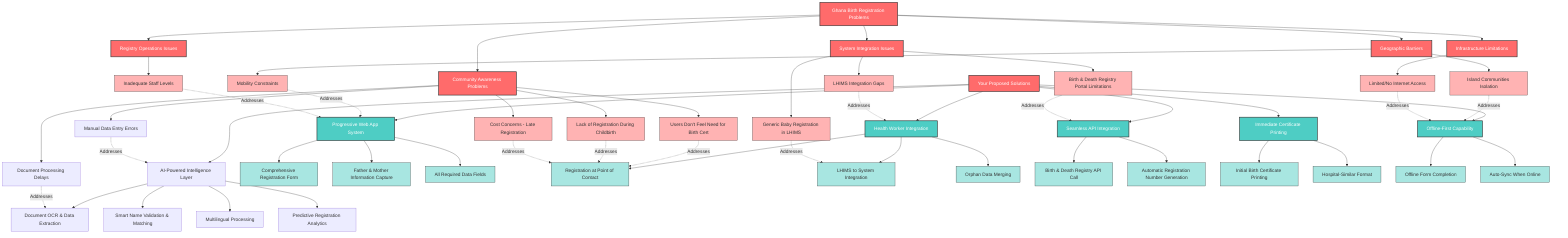graph TD
    %% Problems (Left Side)
    A[Ghana Birth Registration Problems] --> B[Geographic Barriers]
    A --> C[System Integration Issues]
    A --> D[Community Awareness Problems]
    A --> E[Infrastructure Limitations]
    A --> F[Registry Operations Issues]

    B --> B1[Island Communities Isolation]
    B --> B2[Mobility Constraints]
    C --> C1[LHIMS Integration Gaps]
    C --> C2[Birth & Death Registry Portal Limitations]
    C --> C3[Generic Baby Registration in LHIMS]
    D --> D1[Users Don't Feel Need for Birth Cert]
    D --> D2[Lack of Registration During Childbirth]
    D --> D3[Manual Data Entry Errors]
    D --> D4[Document Processing Delays]
    D --> D5[Cost Concerns - Late Registration]
    E --> E1[Limited/No Internet Access]
    F --> F4[Inadequate Staff Levels]

    %% Solutions (Right Side)
    G[Your Proposed Solutions] --> H[Progressive Web App System]
    G --> I[Health Worker Integration]
    G --> J[Seamless API Integration]
    G --> K[Immediate Certificate Printing]
    G --> L[Offline-First Capability]
    G --> M[AI-Powered Intelligence Layer]

    H --> H1[Comprehensive Registration Form]
    H --> H2[Father & Mother Information Capture]
    H --> H3[All Required Data Fields]
    I --> I1[Registration at Point of Contact]
    I --> I2[LHIMS to System Integration]
    I --> I3[Orphan Data Merging]
    J --> J1[Birth & Death Registry API Call]
    J --> J2[Automatic Registration Number Generation]
    K --> K1[Initial Birth Certificate Printing]
    K --> K2[Hospital-Similar Format]
    L --> L1[Offline Form Completion]
    L --> L2[Auto-Sync When Online]
    M --> M1[Document OCR & Data Extraction]
    M --> M2[Smart Name Validation & Matching]
    M --> M3[Multilingual Processing]
    M --> M4[Predictive Registration Analytics]

    %% Solution Connections (Problem → Solution)
    B1 -.->|Addresses| L[Offline-First Capability]
    B2 -.->|Addresses| H[Progressive Web App System]
    C1 -.->|Addresses| I[Health Worker Integration]
    C2 -.->|Addresses| J[Seamless API Integration]
    C3 -.->|Addresses| I2[LHIMS to System Integration]
    D1 -.->|Addresses| I1[Registration at Point of Contact]
    D2 -.->|Addresses| I1[Registration at Point of Contact]
    D3 -.->|Addresses| M[AI-Powered Intelligence Layer]
    D4 -.->|Addresses| M1[Document OCR & Data Extraction]
    D5 -.->|Addresses| I1[Registration at Point of Contact]
    E1 -.->|Addresses| L[Offline-First Capability]
    F4 -.->|Addresses| H[Progressive Web App System]

    %% Styling
    classDef problemNode fill:#ff6b6b,stroke:#333,stroke-width:2px,color:#fff
    classDef solutionNode fill:#4ecdc4,stroke:#333,stroke-width:2px,color:#fff
    classDef specificProblem fill:#ffb3b3,stroke:#333,stroke-width:1px,color:#333
    classDef specificSolution fill:#a8e6e1,stroke:#333,stroke-width:1px,color:#333
    classDef connection stroke:#666,stroke-width:2px,stroke-dasharray: 5 5

    class A,B,C,D,E,F,G problemNode
    class H,I,J,K,L solutionNode
    class B1,B2,C1,C2,C3,D1,D2,D5,E1,F4 specificProblem
    class H1,H2,H3,I1,I2,I3,J1,J2,K1,K2,L1,L2 specificSolution